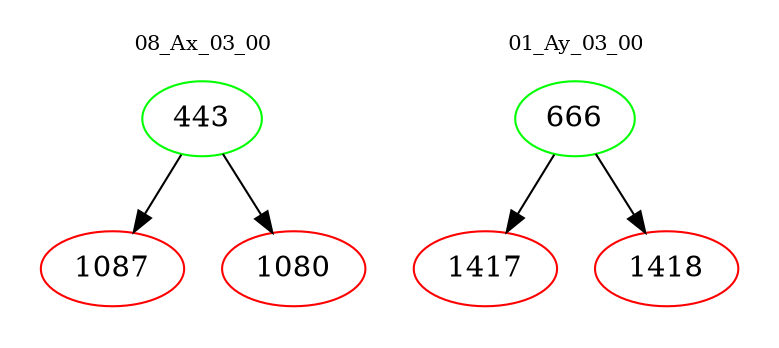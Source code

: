 digraph{
subgraph cluster_0 {
color = white
label = "08_Ax_03_00";
fontsize=10;
T0_443 [label="443", color="green"]
T0_443 -> T0_1087 [color="black"]
T0_1087 [label="1087", color="red"]
T0_443 -> T0_1080 [color="black"]
T0_1080 [label="1080", color="red"]
}
subgraph cluster_1 {
color = white
label = "01_Ay_03_00";
fontsize=10;
T1_666 [label="666", color="green"]
T1_666 -> T1_1417 [color="black"]
T1_1417 [label="1417", color="red"]
T1_666 -> T1_1418 [color="black"]
T1_1418 [label="1418", color="red"]
}
}
